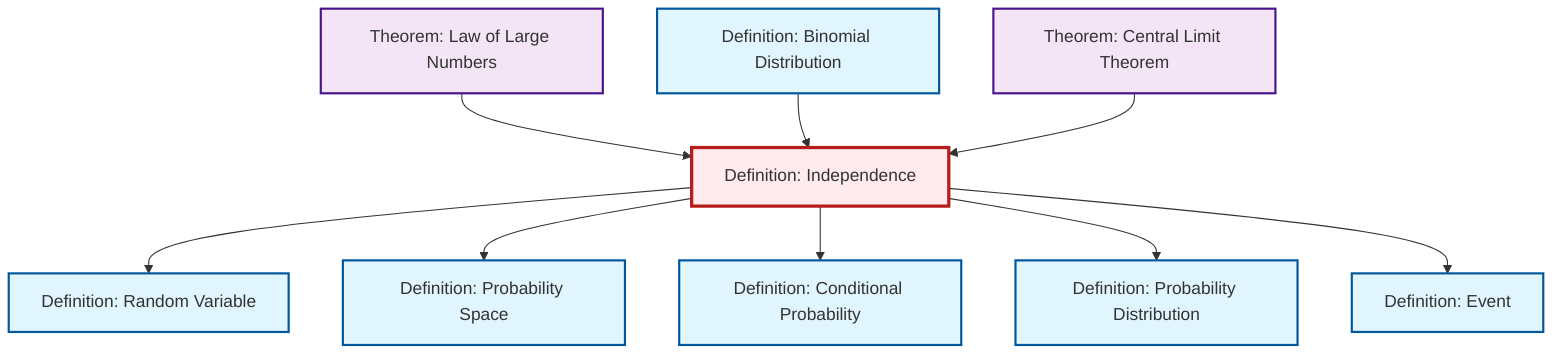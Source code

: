 graph TD
    classDef definition fill:#e1f5fe,stroke:#01579b,stroke-width:2px
    classDef theorem fill:#f3e5f5,stroke:#4a148c,stroke-width:2px
    classDef axiom fill:#fff3e0,stroke:#e65100,stroke-width:2px
    classDef example fill:#e8f5e9,stroke:#1b5e20,stroke-width:2px
    classDef current fill:#ffebee,stroke:#b71c1c,stroke-width:3px
    def-independence["Definition: Independence"]:::definition
    thm-law-of-large-numbers["Theorem: Law of Large Numbers"]:::theorem
    def-conditional-probability["Definition: Conditional Probability"]:::definition
    thm-central-limit["Theorem: Central Limit Theorem"]:::theorem
    def-binomial-distribution["Definition: Binomial Distribution"]:::definition
    def-event["Definition: Event"]:::definition
    def-random-variable["Definition: Random Variable"]:::definition
    def-probability-space["Definition: Probability Space"]:::definition
    def-probability-distribution["Definition: Probability Distribution"]:::definition
    def-independence --> def-random-variable
    def-independence --> def-probability-space
    thm-law-of-large-numbers --> def-independence
    def-independence --> def-conditional-probability
    def-binomial-distribution --> def-independence
    thm-central-limit --> def-independence
    def-independence --> def-probability-distribution
    def-independence --> def-event
    class def-independence current